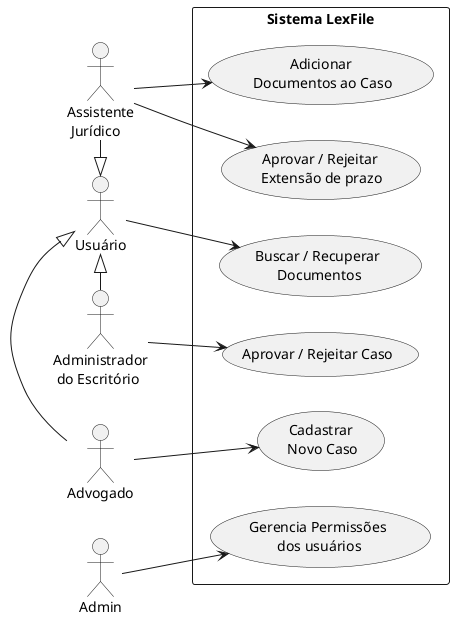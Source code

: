 @startuml
left to right direction
'skinparam linetype ortho

actor "Usuário" as user
actor "Admin" as admin
actor "Advogado" as ad
actor "Assistente\n Jurídico" as aj
actor "Administrador\n do Escritório" as ae

rectangle "Sistema LexFile" {
    usecase "Buscar / Recuperar\n Documentos" as us0
    usecase "Cadastrar\n Novo Caso" as us1
    usecase "Aprovar / Rejeitar Caso" as us2
    usecase "Adicionar\n Documentos ao Caso" as us3
    usecase "Aprovar / Rejeitar\n Extensão de prazo" as us4
    usecase "Gerencia Permissões\n dos usuários" as us5


}

user --> us0
ad -l-|> user
ae -l-|> user
aj -r-|> user

ad --> us1
ae --> us2
aj --> us3
aj --> us4

admin --> us5

@enduml